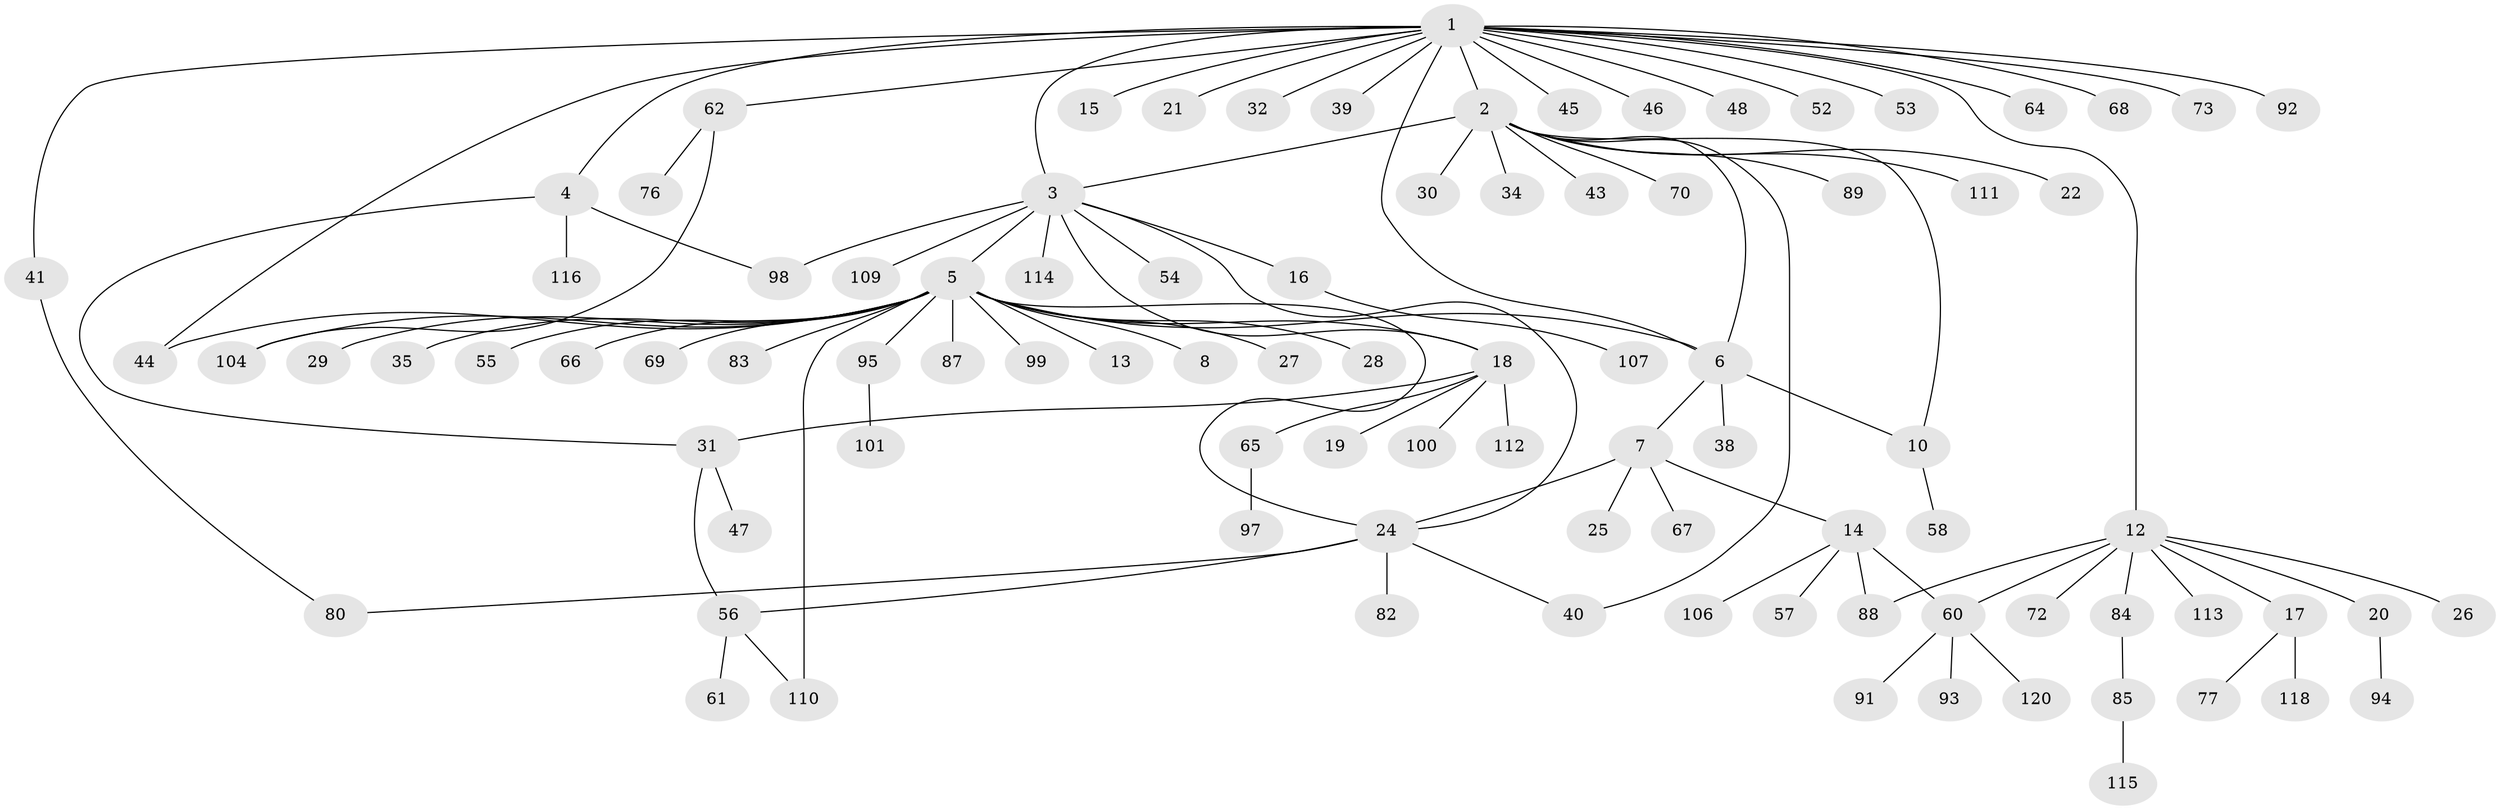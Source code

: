 // Generated by graph-tools (version 1.1) at 2025/23/03/03/25 07:23:53]
// undirected, 93 vertices, 109 edges
graph export_dot {
graph [start="1"]
  node [color=gray90,style=filled];
  1 [super="+11"];
  2 [super="+74"];
  3 [super="+59"];
  4 [super="+71"];
  5 [super="+9"];
  6 [super="+75"];
  7 [super="+49"];
  8 [super="+117"];
  10 [super="+105"];
  12 [super="+51"];
  13;
  14 [super="+36"];
  15;
  16 [super="+50"];
  17 [super="+42"];
  18 [super="+37"];
  19;
  20;
  21 [super="+23"];
  22;
  24 [super="+79"];
  25;
  26;
  27;
  28;
  29;
  30;
  31;
  32 [super="+33"];
  34;
  35;
  38;
  39;
  40 [super="+103"];
  41 [super="+63"];
  43;
  44;
  45 [super="+96"];
  46;
  47;
  48;
  52;
  53;
  54;
  55;
  56 [super="+90"];
  57;
  58;
  60 [super="+78"];
  61;
  62;
  64;
  65;
  66 [super="+81"];
  67;
  68;
  69;
  70;
  72;
  73;
  76;
  77;
  80 [super="+102"];
  82;
  83 [super="+119"];
  84;
  85 [super="+86"];
  87;
  88 [super="+108"];
  89;
  91;
  92;
  93;
  94;
  95;
  97;
  98;
  99;
  100;
  101;
  104;
  106;
  107;
  109;
  110;
  111;
  112;
  113;
  114;
  115;
  116;
  118;
  120;
  1 -- 2;
  1 -- 4;
  1 -- 6 [weight=2];
  1 -- 12;
  1 -- 15;
  1 -- 21;
  1 -- 32;
  1 -- 39;
  1 -- 41;
  1 -- 44;
  1 -- 45;
  1 -- 46;
  1 -- 53;
  1 -- 62;
  1 -- 64;
  1 -- 68;
  1 -- 73;
  1 -- 92;
  1 -- 48;
  1 -- 52;
  1 -- 3;
  2 -- 3;
  2 -- 22;
  2 -- 30;
  2 -- 34;
  2 -- 40;
  2 -- 43;
  2 -- 70;
  2 -- 89;
  2 -- 111;
  2 -- 10;
  2 -- 6;
  3 -- 5;
  3 -- 16;
  3 -- 24;
  3 -- 54;
  3 -- 18;
  3 -- 98;
  3 -- 114;
  3 -- 109;
  4 -- 116;
  4 -- 98;
  4 -- 31;
  5 -- 6;
  5 -- 8;
  5 -- 13;
  5 -- 18;
  5 -- 27;
  5 -- 28;
  5 -- 29;
  5 -- 35;
  5 -- 44;
  5 -- 66;
  5 -- 69;
  5 -- 83;
  5 -- 87;
  5 -- 95;
  5 -- 99;
  5 -- 104;
  5 -- 110;
  5 -- 24;
  5 -- 55;
  6 -- 7;
  6 -- 10;
  6 -- 38;
  7 -- 14;
  7 -- 25;
  7 -- 24;
  7 -- 67;
  10 -- 58;
  12 -- 17;
  12 -- 20;
  12 -- 26;
  12 -- 60;
  12 -- 84;
  12 -- 88;
  12 -- 113;
  12 -- 72;
  14 -- 60;
  14 -- 88;
  14 -- 57;
  14 -- 106;
  16 -- 107;
  17 -- 77;
  17 -- 118;
  18 -- 19;
  18 -- 31;
  18 -- 65;
  18 -- 100;
  18 -- 112;
  20 -- 94;
  24 -- 40;
  24 -- 56;
  24 -- 82;
  24 -- 80;
  31 -- 47;
  31 -- 56;
  41 -- 80;
  56 -- 61;
  56 -- 110;
  60 -- 91;
  60 -- 93;
  60 -- 120;
  62 -- 76;
  62 -- 104;
  65 -- 97;
  84 -- 85;
  85 -- 115;
  95 -- 101;
}

